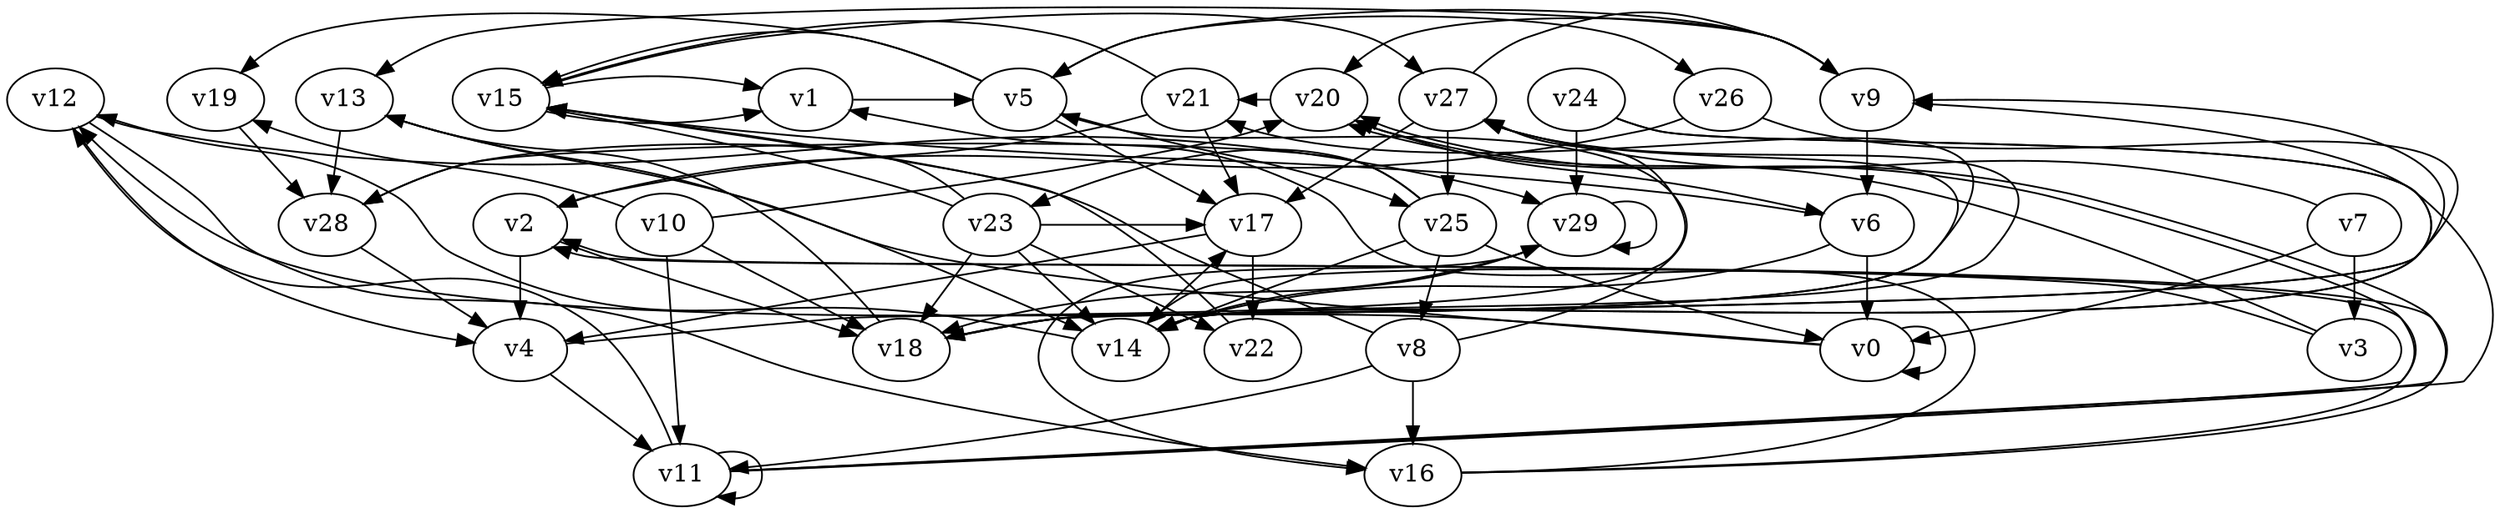 // Benchmark game 41 - 30 vertices
digraph G {
    v0 [name="v0", player=1];
    v1 [name="v1", player=0];
    v2 [name="v2", player=1];
    v3 [name="v3", player=1];
    v4 [name="v4", player=1];
    v5 [name="v5", player=0];
    v6 [name="v6", player=1];
    v7 [name="v7", player=0, target=1];
    v8 [name="v8", player=0];
    v9 [name="v9", player=1, target=1];
    v10 [name="v10", player=1];
    v11 [name="v11", player=0];
    v12 [name="v12", player=0];
    v13 [name="v13", player=0];
    v14 [name="v14", player=1];
    v15 [name="v15", player=0];
    v16 [name="v16", player=0];
    v17 [name="v17", player=1];
    v18 [name="v18", player=0];
    v19 [name="v19", player=1];
    v20 [name="v20", player=1, target=1];
    v21 [name="v21", player=1];
    v22 [name="v22", player=0];
    v23 [name="v23", player=1];
    v24 [name="v24", player=1];
    v25 [name="v25", player=0];
    v26 [name="v26", player=0];
    v27 [name="v27", player=0];
    v28 [name="v28", player=1];
    v29 [name="v29", player=0];

    v0 -> v0 [constraint="time == 9"];
    v1 -> v5 [constraint="time >= 14"];
    v2 -> v18 [constraint="time >= 1"];
    v3 -> v14 [constraint="time == 4"];
    v4 -> v27 [constraint="time >= 3"];
    v5 -> v25 [constraint="time <= 25"];
    v6 -> v14 [constraint="time >= 1"];
    v7 -> v27 [constraint="time % 5 == 2"];
    v8 -> v16;
    v9 -> v13 [constraint="time >= 12"];
    v10 -> v19 [constraint="time % 3 == 2"];
    v11 -> v2 [constraint="time % 4 == 0"];
    v12 -> v16 [constraint="time <= 16"];
    v13 -> v28;
    v14 -> v12 [constraint="time == 19"];
    v15 -> v1 [constraint="time == 5"];
    v16 -> v20 [constraint="time % 2 == 0"];
    v17 -> v4 [constraint="(time % 2 == 1) || (time % 5 == 2)"];
    v18 -> v27 [constraint="(time % 4 == 0) || (time % 4 == 1)"];
    v19 -> v28;
    v20 -> v21 [constraint="time == 1"];
    v21 -> v2 [constraint="time == 14"];
    v22 -> v15 [constraint="time % 2 == 1"];
    v23 -> v22 [constraint="time % 6 == 2"];
    v24 -> v14 [constraint="time % 2 == 0"];
    v25 -> v28 [constraint="time <= 7"];
    v26 -> v2 [constraint="time == 5"];
    v27 -> v9 [constraint="(time % 2 == 1) || (time % 3 == 2)"];
    v28 -> v4 [constraint="time == 6"];
    v29 -> v16 [constraint="(time % 3 == 0) || (time % 4 == 1)"];
    v13 -> v14 [constraint="time >= 1"];
    v9 -> v6;
    v27 -> v25;
    v16 -> v20 [constraint="time == 18"];
    v10 -> v20 [constraint="time % 4 == 3"];
    v18 -> v21 [constraint="time % 6 == 3"];
    v14 -> v9 [constraint="time % 4 == 1"];
    v25 -> v8;
    v11 -> v9 [constraint="time >= 1"];
    v4 -> v11;
    v5 -> v19 [constraint="time <= 22"];
    v9 -> v5 [constraint="(time >= 3) && (time <= 17)"];
    v7 -> v3;
    v10 -> v18;
    v8 -> v11;
    v17 -> v22;
    v10 -> v11;
    v14 -> v17 [constraint="(time >= 2) && (time <= 15)"];
    v12 -> v29 [constraint="time == 4"];
    v14 -> v29 [constraint="time == 0"];
    v23 -> v17 [constraint="(time % 4 == 1) || (time % 4 == 1)"];
    v24 -> v18 [constraint="time % 6 == 5"];
    v29 -> v29 [constraint="time == 3"];
    v23 -> v15 [constraint="time <= 9"];
    v21 -> v17;
    v0 -> v12 [constraint="time % 3 == 1"];
    v11 -> v2 [constraint="time == 19"];
    v20 -> v6 [constraint="time % 3 == 1"];
    v6 -> v0;
    v27 -> v14 [constraint="time % 2 == 1"];
    v6 -> v15 [constraint="time == 19"];
    v16 -> v1 [constraint="time <= 16"];
    v12 -> v4 [constraint="time >= 7"];
    v11 -> v12 [constraint="time == 9"];
    v11 -> v11 [constraint="time == 14"];
    v27 -> v17;
    v23 -> v28 [constraint="time == 13"];
    v25 -> v14;
    v25 -> v23 [constraint="(time % 3 == 0) || (time % 5 == 2)"];
    v2 -> v4;
    v15 -> v27 [constraint="time % 4 == 0"];
    v29 -> v18 [constraint="time >= 2"];
    v0 -> v13 [constraint="time % 4 == 3"];
    v5 -> v17 [constraint="time == 18"];
    v24 -> v29;
    v5 -> v26 [constraint="time == 17"];
    v15 -> v1 [constraint="time >= 5"];
    v26 -> v18 [constraint="time == 17"];
    v23 -> v14;
    v25 -> v0;
    v9 -> v20 [constraint="time >= 8"];
    v3 -> v20 [constraint="time % 4 == 3"];
    v5 -> v15 [constraint="time <= 25"];
    v7 -> v0;
    v8 -> v15 [constraint="(time % 4 == 1) || (time % 5 == 1)"];
    v18 -> v13 [constraint="time <= 25"];
    v21 -> v15 [constraint="(time >= 6) && (time <= 23)"];
    v23 -> v18;
    v8 -> v5 [constraint="time % 3 == 1"];
}
